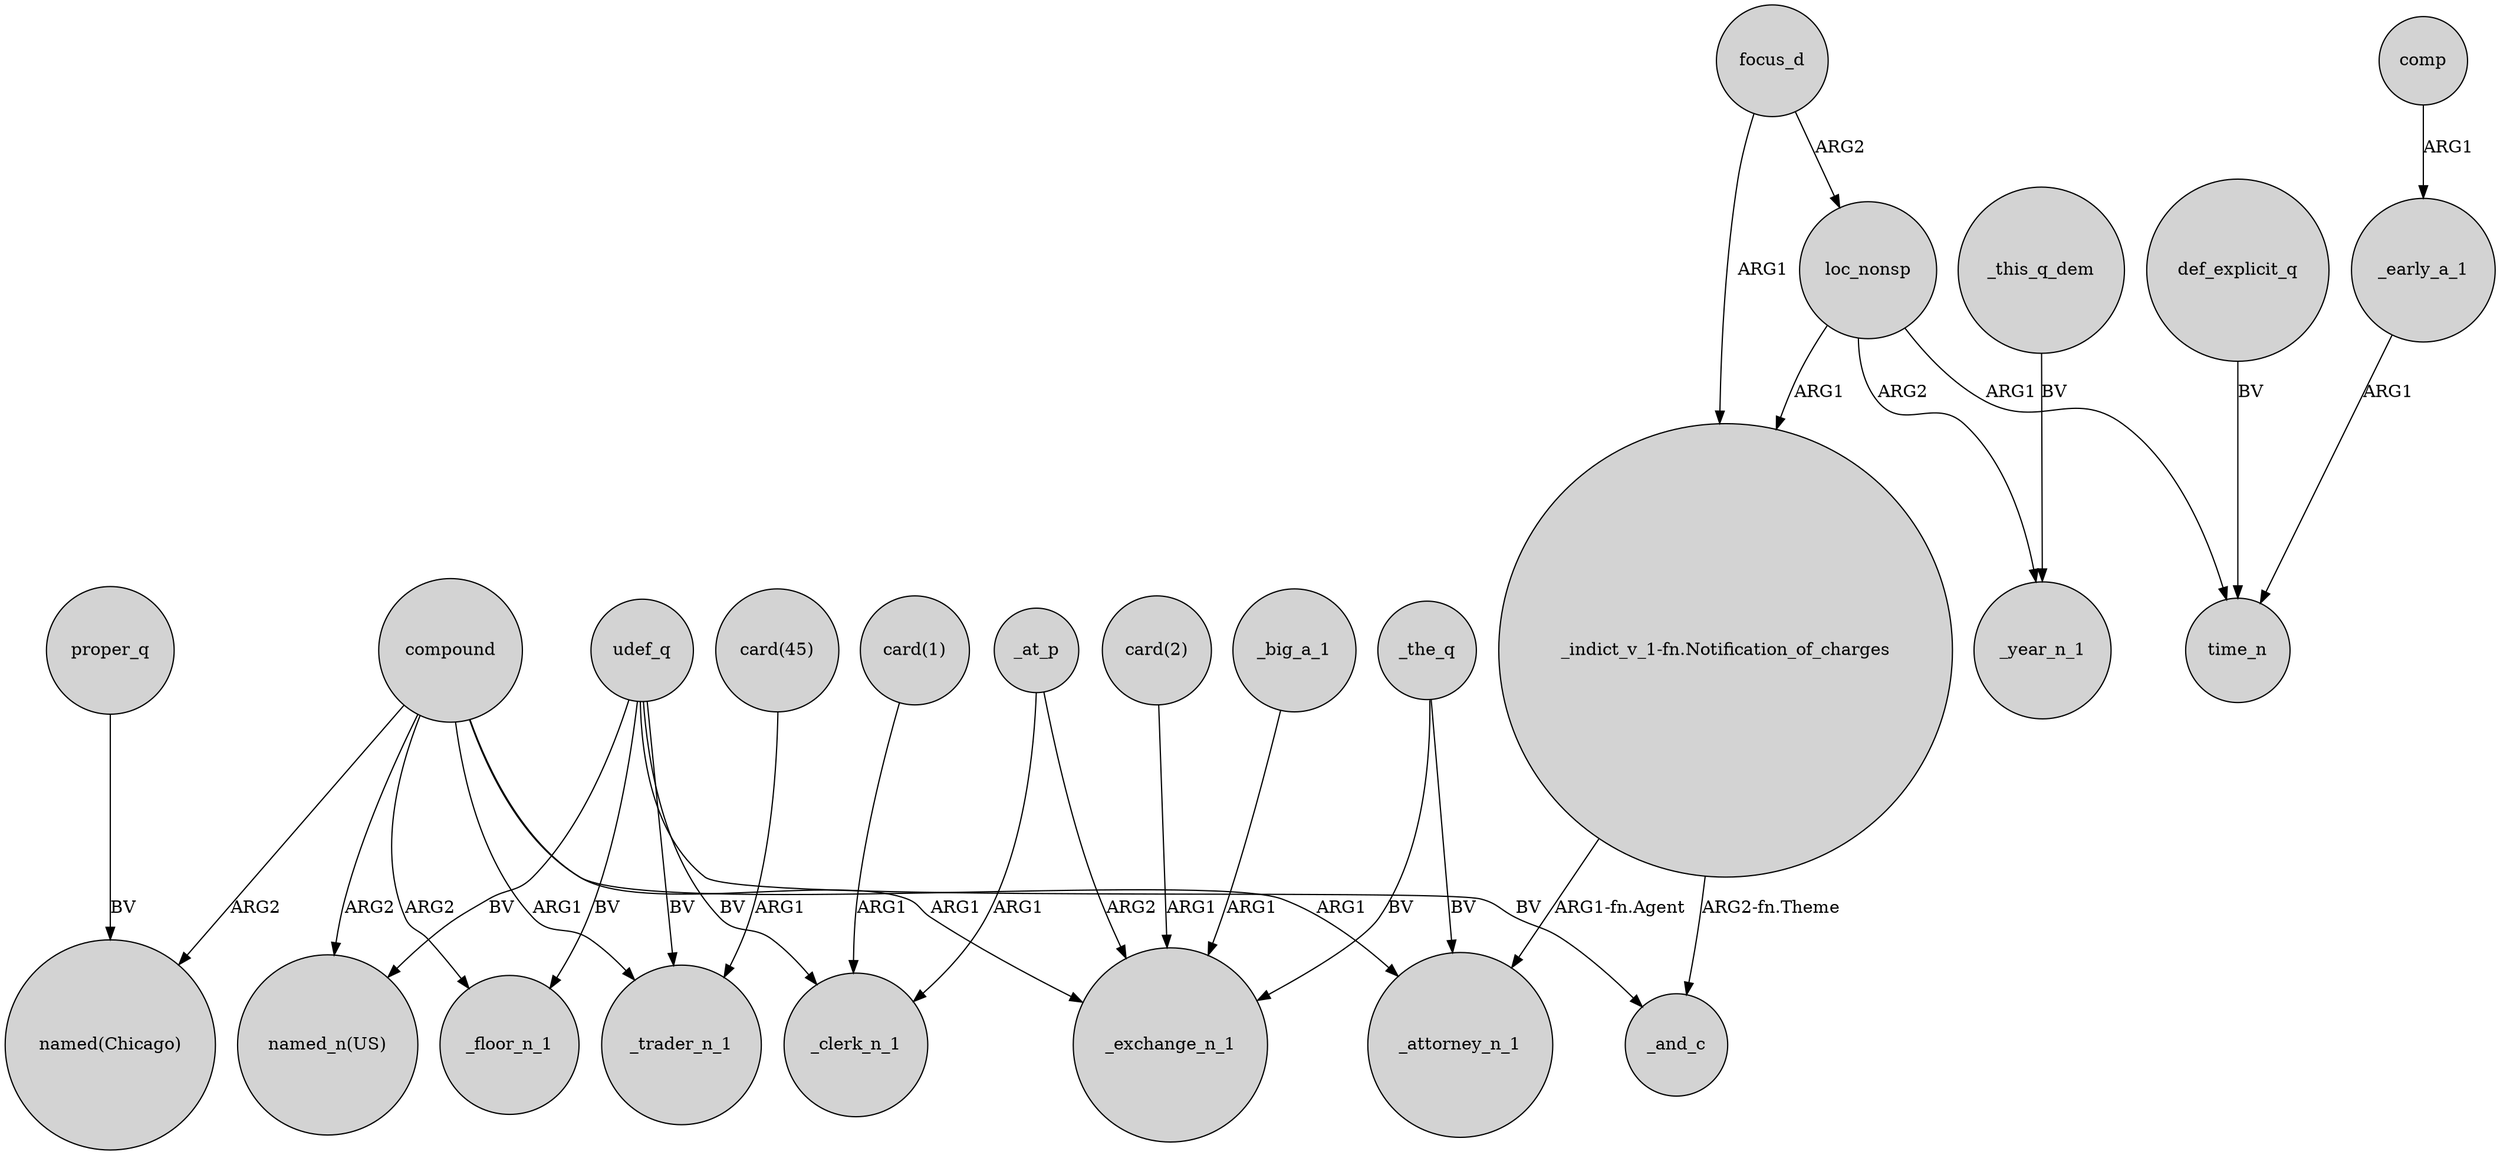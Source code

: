 digraph {
	node [shape=circle style=filled]
	loc_nonsp -> "_indict_v_1-fn.Notification_of_charges" [label=ARG1]
	focus_d -> loc_nonsp [label=ARG2]
	udef_q -> "named_n(US)" [label=BV]
	def_explicit_q -> time_n [label=BV]
	udef_q -> _trader_n_1 [label=BV]
	_this_q_dem -> _year_n_1 [label=BV]
	compound -> _floor_n_1 [label=ARG2]
	udef_q -> _clerk_n_1 [label=BV]
	"card(2)" -> _exchange_n_1 [label=ARG1]
	focus_d -> "_indict_v_1-fn.Notification_of_charges" [label=ARG1]
	loc_nonsp -> time_n [label=ARG1]
	compound -> "named(Chicago)" [label=ARG2]
	compound -> "named_n(US)" [label=ARG2]
	compound -> _trader_n_1 [label=ARG1]
	"_indict_v_1-fn.Notification_of_charges" -> _attorney_n_1 [label="ARG1-fn.Agent"]
	_at_p -> _exchange_n_1 [label=ARG2]
	"card(45)" -> _trader_n_1 [label=ARG1]
	"card(1)" -> _clerk_n_1 [label=ARG1]
	compound -> _exchange_n_1 [label=ARG1]
	_at_p -> _clerk_n_1 [label=ARG1]
	loc_nonsp -> _year_n_1 [label=ARG2]
	"_indict_v_1-fn.Notification_of_charges" -> _and_c [label="ARG2-fn.Theme"]
	udef_q -> _floor_n_1 [label=BV]
	compound -> _attorney_n_1 [label=ARG1]
	_early_a_1 -> time_n [label=ARG1]
	_big_a_1 -> _exchange_n_1 [label=ARG1]
	udef_q -> _and_c [label=BV]
	comp -> _early_a_1 [label=ARG1]
	proper_q -> "named(Chicago)" [label=BV]
	_the_q -> _exchange_n_1 [label=BV]
	_the_q -> _attorney_n_1 [label=BV]
}
